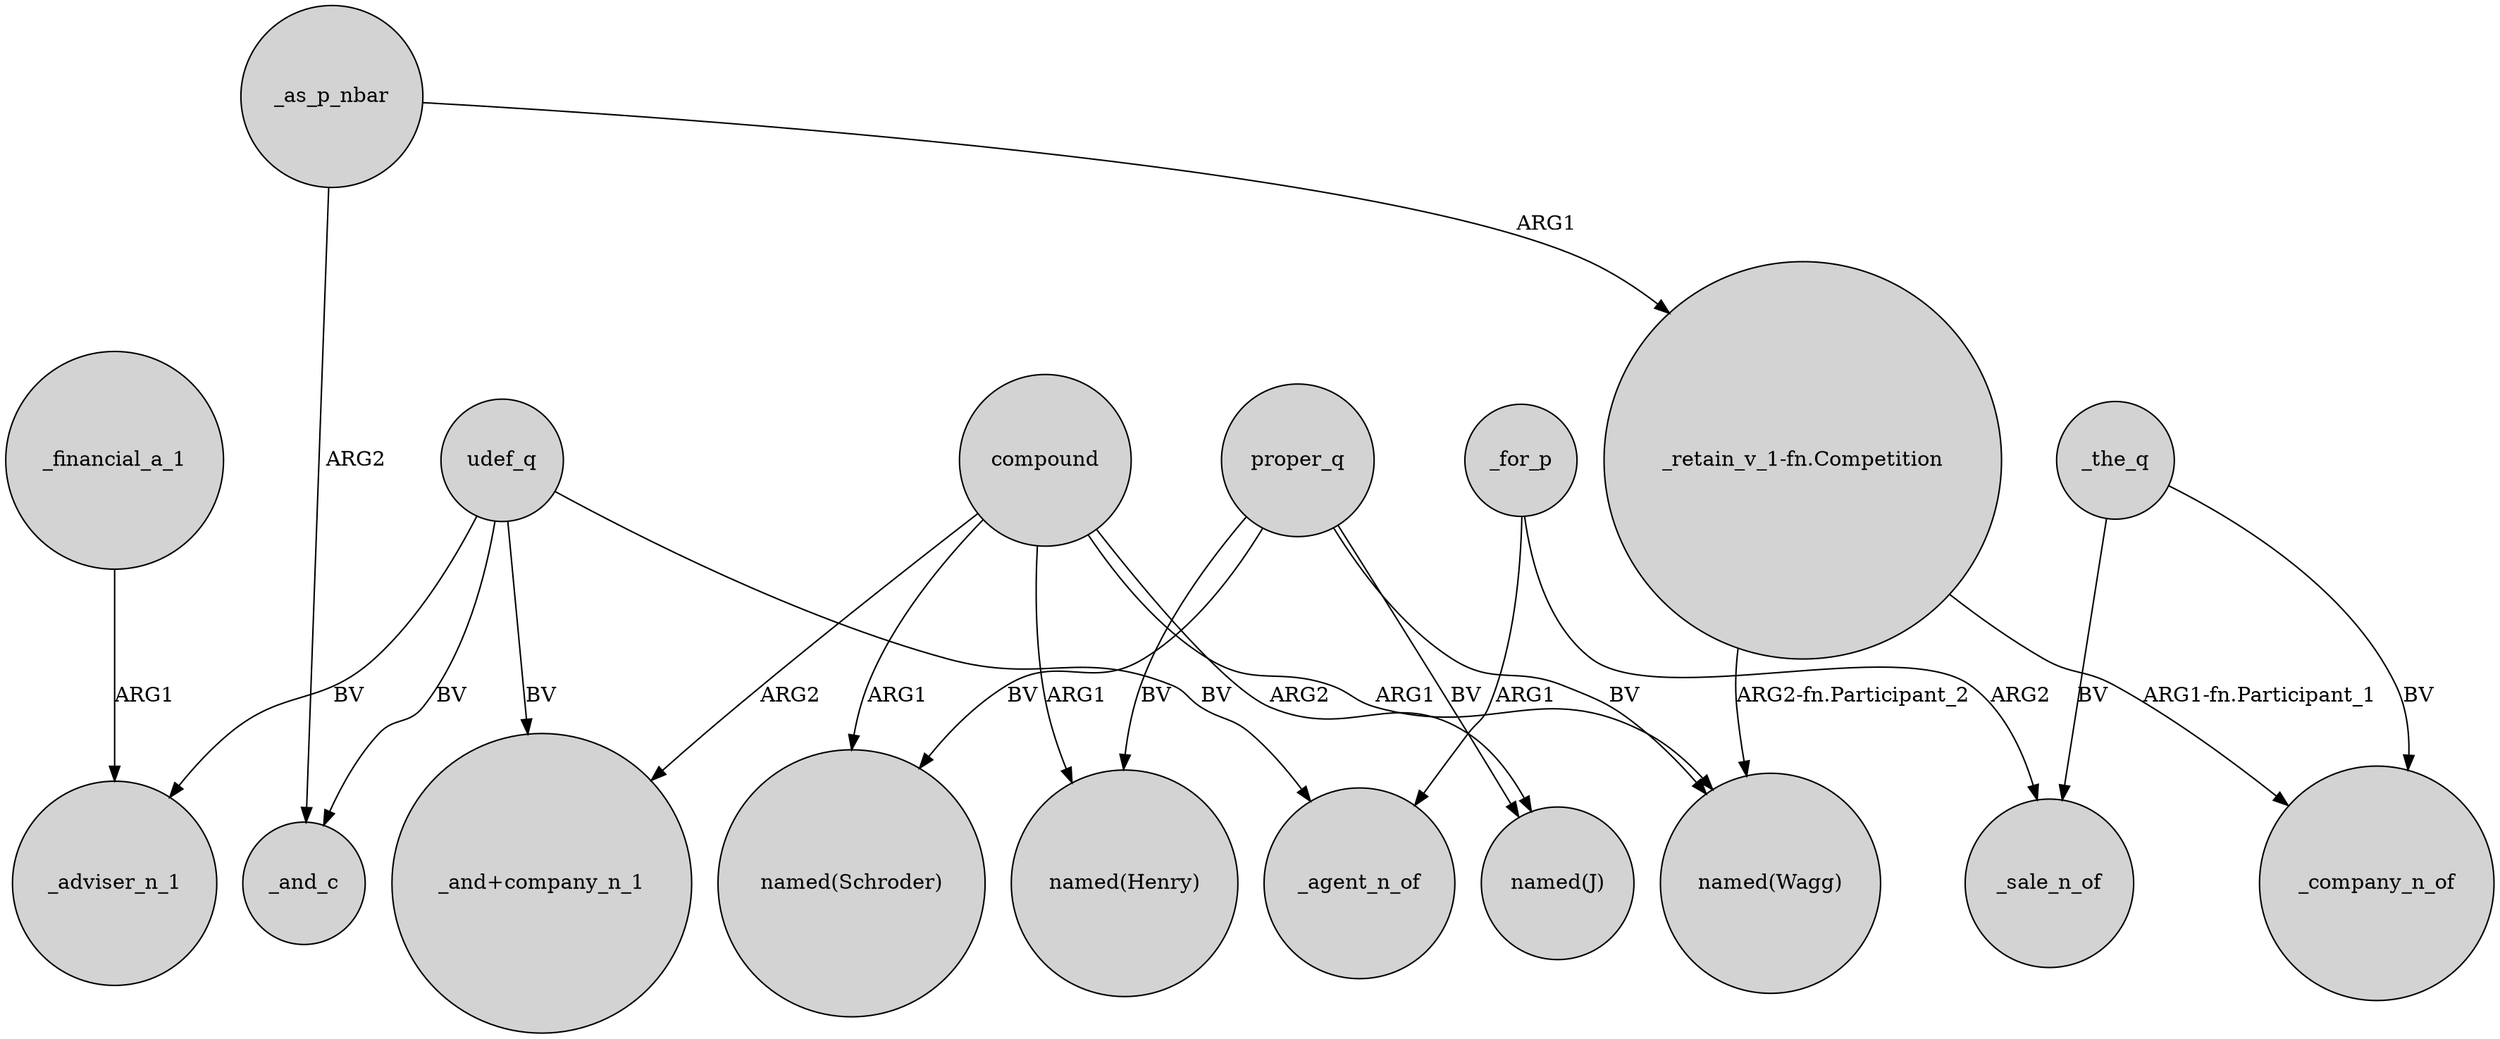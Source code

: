 digraph {
	node [shape=circle style=filled]
	compound -> "_and+company_n_1" [label=ARG2]
	compound -> "named(Wagg)" [label=ARG1]
	_for_p -> _sale_n_of [label=ARG2]
	udef_q -> _adviser_n_1 [label=BV]
	udef_q -> _and_c [label=BV]
	proper_q -> "named(Wagg)" [label=BV]
	proper_q -> "named(Henry)" [label=BV]
	compound -> "named(J)" [label=ARG2]
	compound -> "named(Henry)" [label=ARG1]
	_financial_a_1 -> _adviser_n_1 [label=ARG1]
	udef_q -> _agent_n_of [label=BV]
	proper_q -> "named(Schroder)" [label=BV]
	"_retain_v_1-fn.Competition" -> _company_n_of [label="ARG1-fn.Participant_1"]
	"_retain_v_1-fn.Competition" -> "named(Wagg)" [label="ARG2-fn.Participant_2"]
	_as_p_nbar -> "_retain_v_1-fn.Competition" [label=ARG1]
	udef_q -> "_and+company_n_1" [label=BV]
	proper_q -> "named(J)" [label=BV]
	_the_q -> _sale_n_of [label=BV]
	_the_q -> _company_n_of [label=BV]
	_for_p -> _agent_n_of [label=ARG1]
	compound -> "named(Schroder)" [label=ARG1]
	_as_p_nbar -> _and_c [label=ARG2]
}
